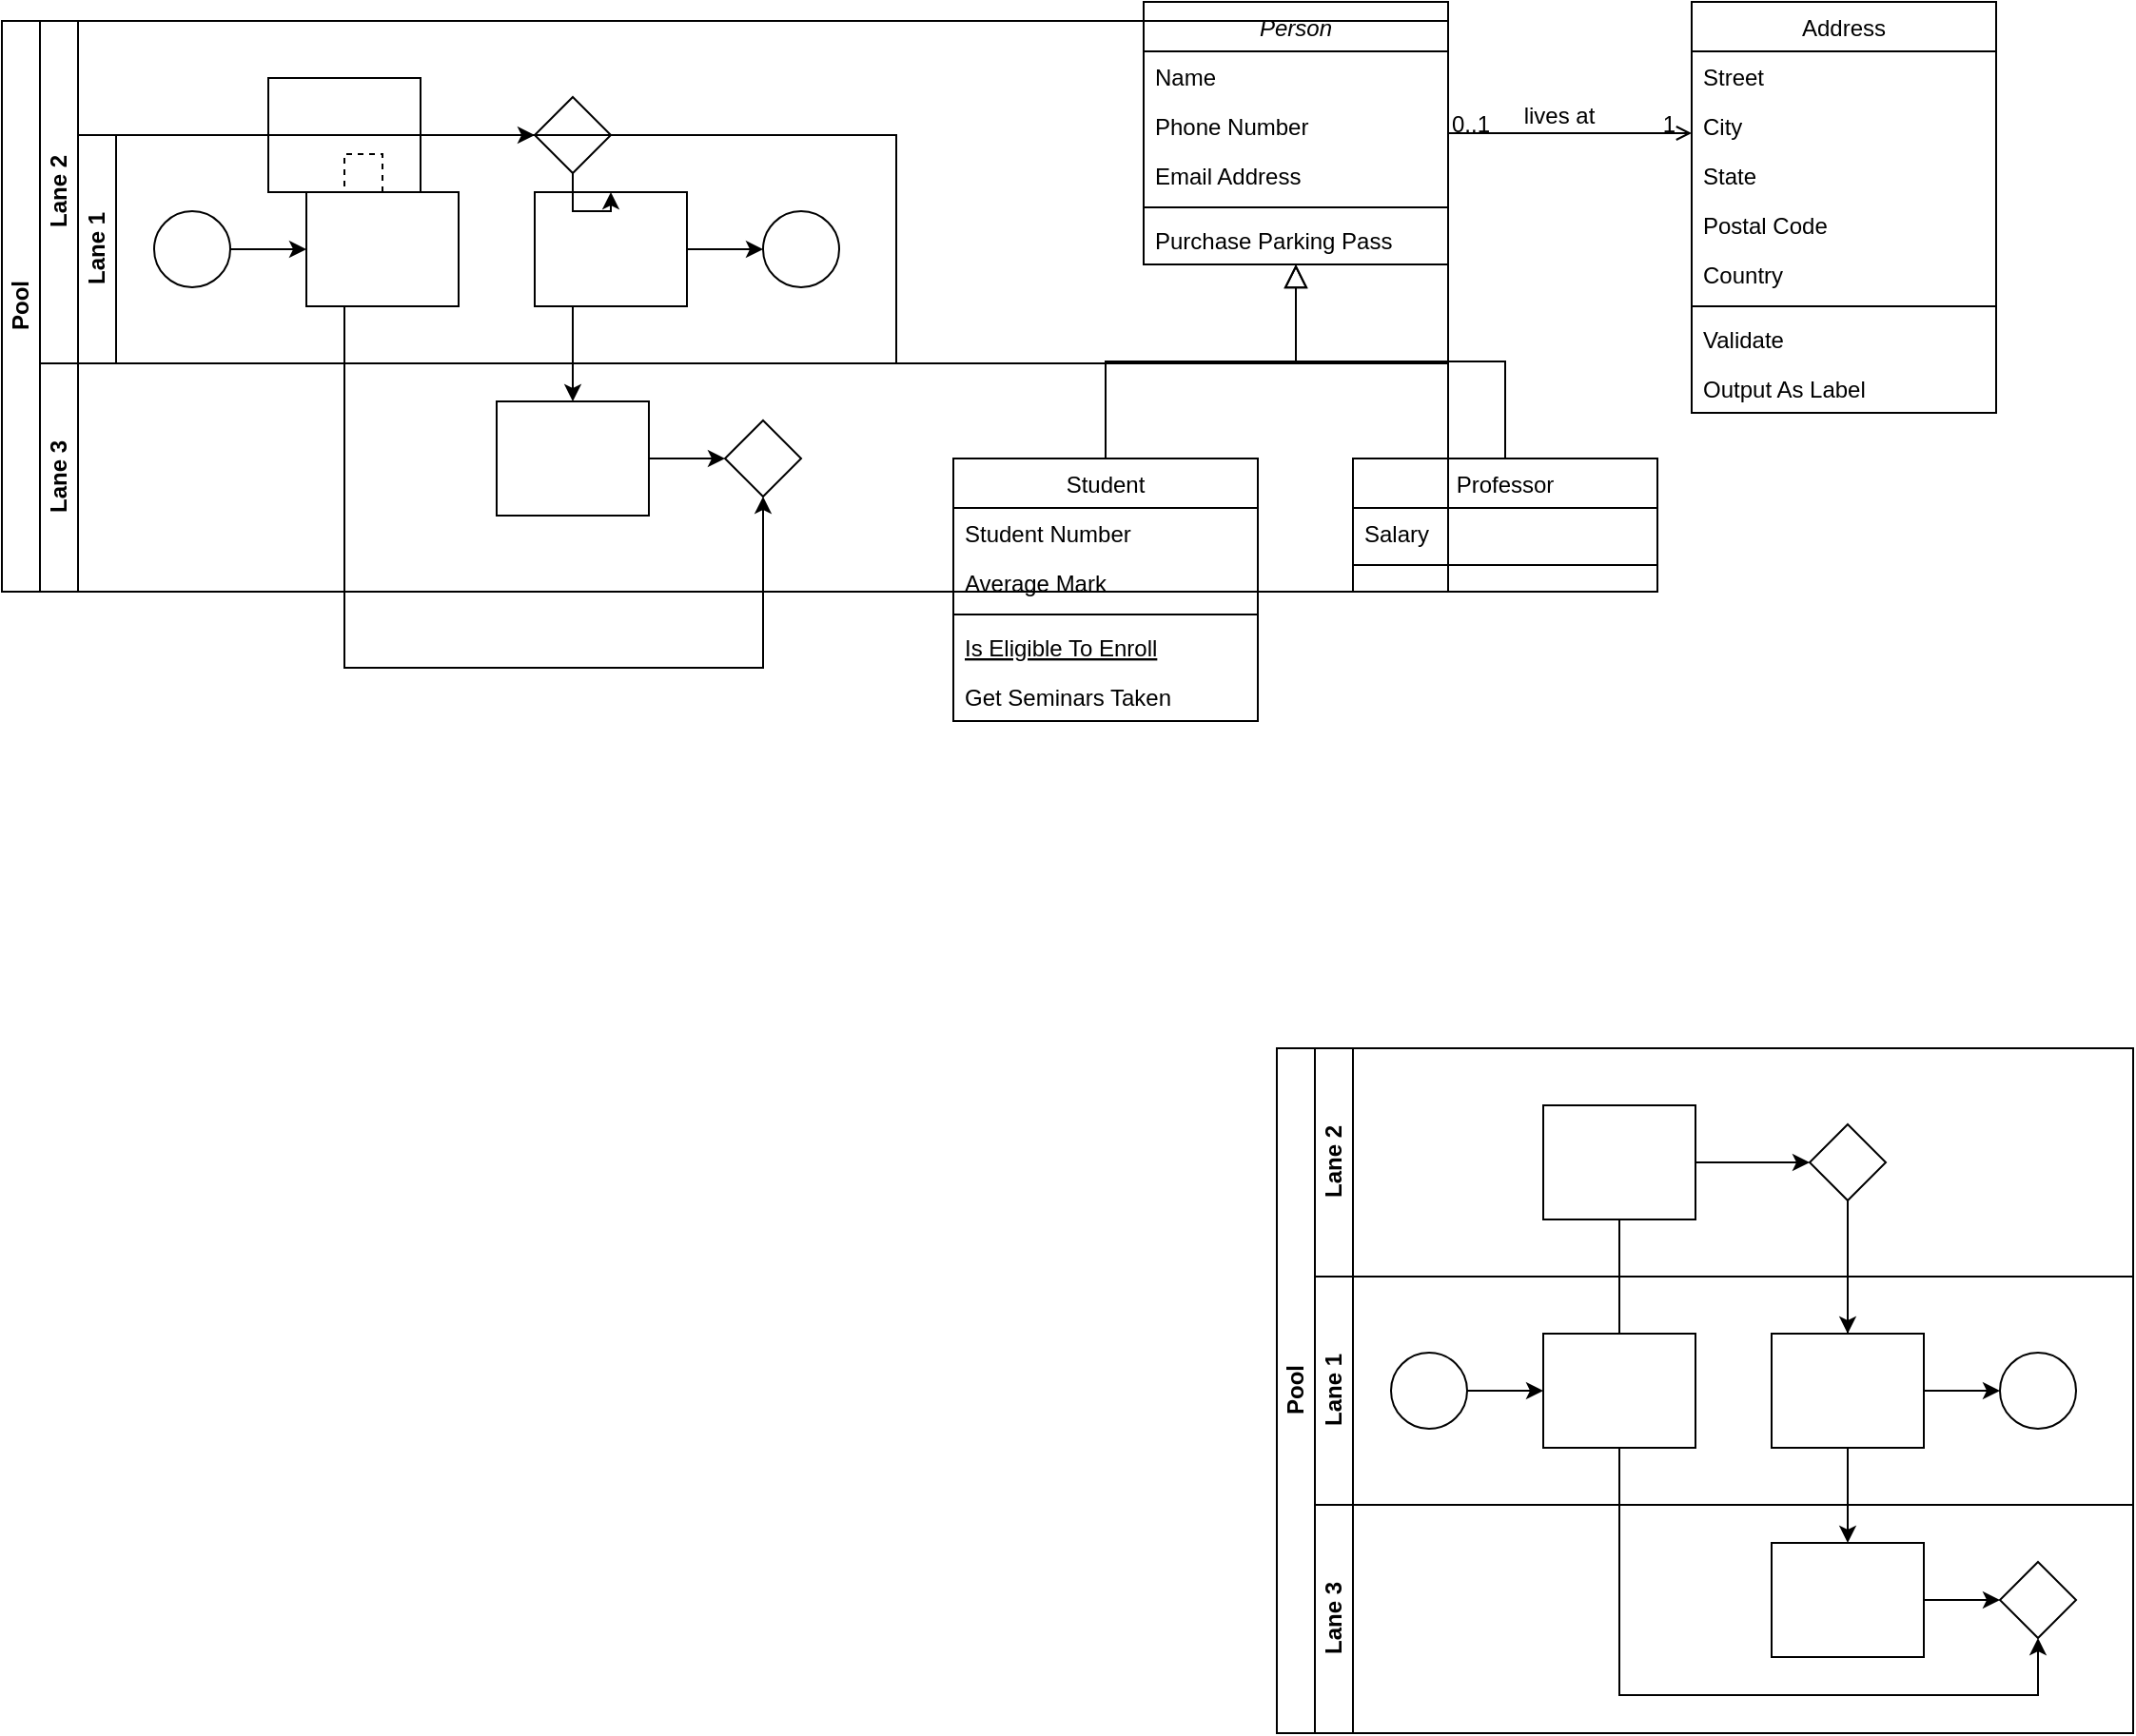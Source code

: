 <mxfile version="20.1.3" type="github">
  <diagram id="prtHgNgQTEPvFCAcTncT" name="Page-1">
    <mxGraphModel dx="3015" dy="2329" grid="1" gridSize="10" guides="1" tooltips="1" connect="1" arrows="1" fold="1" page="1" pageScale="1" pageWidth="827" pageHeight="1169" math="0" shadow="0">
      <root>
        <mxCell id="0" />
        <mxCell id="1" parent="0" />
        <mxCell id="dNxyNK7c78bLwvsdeMH5-19" value="Pool" style="swimlane;html=1;childLayout=stackLayout;resizeParent=1;resizeParentMax=0;horizontal=0;startSize=20;horizontalStack=0;" parent="1" vertex="1">
          <mxGeometry x="120" y="120" width="450" height="360" as="geometry" />
        </mxCell>
        <mxCell id="dNxyNK7c78bLwvsdeMH5-35" style="edgeStyle=orthogonalEdgeStyle;rounded=0;orthogonalLoop=1;jettySize=auto;html=1;endArrow=classic;endFill=1;" parent="dNxyNK7c78bLwvsdeMH5-19" source="dNxyNK7c78bLwvsdeMH5-28" target="dNxyNK7c78bLwvsdeMH5-34" edge="1">
          <mxGeometry relative="1" as="geometry" />
        </mxCell>
        <mxCell id="dNxyNK7c78bLwvsdeMH5-38" style="edgeStyle=orthogonalEdgeStyle;rounded=0;orthogonalLoop=1;jettySize=auto;html=1;endArrow=classic;endFill=1;" parent="dNxyNK7c78bLwvsdeMH5-19" source="dNxyNK7c78bLwvsdeMH5-26" target="dNxyNK7c78bLwvsdeMH5-36" edge="1">
          <mxGeometry relative="1" as="geometry">
            <Array as="points">
              <mxPoint x="180" y="340" />
              <mxPoint x="400" y="340" />
            </Array>
          </mxGeometry>
        </mxCell>
        <mxCell id="dNxyNK7c78bLwvsdeMH5-21" value="Lane 2" style="swimlane;html=1;startSize=20;horizontal=0;" parent="dNxyNK7c78bLwvsdeMH5-19" vertex="1">
          <mxGeometry x="20" width="430" height="120" as="geometry" />
        </mxCell>
        <mxCell id="dNxyNK7c78bLwvsdeMH5-29" value="" style="edgeStyle=orthogonalEdgeStyle;rounded=0;orthogonalLoop=1;jettySize=auto;html=1;endArrow=classic;endFill=1;" parent="dNxyNK7c78bLwvsdeMH5-21" source="dNxyNK7c78bLwvsdeMH5-26" target="dNxyNK7c78bLwvsdeMH5-28" edge="1">
          <mxGeometry relative="1" as="geometry" />
        </mxCell>
        <mxCell id="dNxyNK7c78bLwvsdeMH5-26" value="" style="rounded=0;whiteSpace=wrap;html=1;fontFamily=Helvetica;fontSize=12;fontColor=#000000;align=center;" parent="dNxyNK7c78bLwvsdeMH5-21" vertex="1">
          <mxGeometry x="120" y="30" width="80" height="60" as="geometry" />
        </mxCell>
        <mxCell id="dNxyNK7c78bLwvsdeMH5-28" value="" style="rhombus;whiteSpace=wrap;html=1;fontFamily=Helvetica;fontSize=12;fontColor=#000000;align=center;" parent="dNxyNK7c78bLwvsdeMH5-21" vertex="1">
          <mxGeometry x="260" y="40" width="40" height="40" as="geometry" />
        </mxCell>
        <mxCell id="dNxyNK7c78bLwvsdeMH5-20" value="Lane 1" style="swimlane;html=1;startSize=20;horizontal=0;" parent="dNxyNK7c78bLwvsdeMH5-19" vertex="1">
          <mxGeometry x="20" y="120" width="430" height="120" as="geometry" />
        </mxCell>
        <mxCell id="dNxyNK7c78bLwvsdeMH5-25" value="" style="edgeStyle=orthogonalEdgeStyle;rounded=0;orthogonalLoop=1;jettySize=auto;html=1;" parent="dNxyNK7c78bLwvsdeMH5-20" source="dNxyNK7c78bLwvsdeMH5-23" target="dNxyNK7c78bLwvsdeMH5-24" edge="1">
          <mxGeometry relative="1" as="geometry" />
        </mxCell>
        <mxCell id="dNxyNK7c78bLwvsdeMH5-23" value="" style="ellipse;whiteSpace=wrap;html=1;" parent="dNxyNK7c78bLwvsdeMH5-20" vertex="1">
          <mxGeometry x="40" y="40" width="40" height="40" as="geometry" />
        </mxCell>
        <mxCell id="dNxyNK7c78bLwvsdeMH5-24" value="" style="rounded=0;whiteSpace=wrap;html=1;fontFamily=Helvetica;fontSize=12;fontColor=#000000;align=center;" parent="dNxyNK7c78bLwvsdeMH5-20" vertex="1">
          <mxGeometry x="120" y="30" width="80" height="60" as="geometry" />
        </mxCell>
        <mxCell id="dNxyNK7c78bLwvsdeMH5-33" value="" style="edgeStyle=orthogonalEdgeStyle;rounded=0;orthogonalLoop=1;jettySize=auto;html=1;endArrow=classic;endFill=1;" parent="dNxyNK7c78bLwvsdeMH5-20" source="dNxyNK7c78bLwvsdeMH5-30" target="dNxyNK7c78bLwvsdeMH5-32" edge="1">
          <mxGeometry relative="1" as="geometry" />
        </mxCell>
        <mxCell id="dNxyNK7c78bLwvsdeMH5-30" value="" style="rounded=0;whiteSpace=wrap;html=1;fontFamily=Helvetica;fontSize=12;fontColor=#000000;align=center;" parent="dNxyNK7c78bLwvsdeMH5-20" vertex="1">
          <mxGeometry x="240" y="30" width="80" height="60" as="geometry" />
        </mxCell>
        <mxCell id="dNxyNK7c78bLwvsdeMH5-32" value="" style="ellipse;whiteSpace=wrap;html=1;" parent="dNxyNK7c78bLwvsdeMH5-20" vertex="1">
          <mxGeometry x="360" y="40" width="40" height="40" as="geometry" />
        </mxCell>
        <mxCell id="dNxyNK7c78bLwvsdeMH5-22" value="Lane 3" style="swimlane;html=1;startSize=20;horizontal=0;" parent="dNxyNK7c78bLwvsdeMH5-19" vertex="1">
          <mxGeometry x="20" y="240" width="430" height="120" as="geometry" />
        </mxCell>
        <mxCell id="dNxyNK7c78bLwvsdeMH5-37" value="" style="edgeStyle=orthogonalEdgeStyle;rounded=0;orthogonalLoop=1;jettySize=auto;html=1;endArrow=classic;endFill=1;" parent="dNxyNK7c78bLwvsdeMH5-22" source="dNxyNK7c78bLwvsdeMH5-34" target="dNxyNK7c78bLwvsdeMH5-36" edge="1">
          <mxGeometry relative="1" as="geometry" />
        </mxCell>
        <mxCell id="dNxyNK7c78bLwvsdeMH5-34" value="" style="rounded=0;whiteSpace=wrap;html=1;fontFamily=Helvetica;fontSize=12;fontColor=#000000;align=center;" parent="dNxyNK7c78bLwvsdeMH5-22" vertex="1">
          <mxGeometry x="240" y="20" width="80" height="60" as="geometry" />
        </mxCell>
        <mxCell id="dNxyNK7c78bLwvsdeMH5-36" value="" style="rhombus;whiteSpace=wrap;html=1;fontFamily=Helvetica;fontSize=12;fontColor=#000000;align=center;" parent="dNxyNK7c78bLwvsdeMH5-22" vertex="1">
          <mxGeometry x="360" y="30" width="40" height="40" as="geometry" />
        </mxCell>
        <mxCell id="dNxyNK7c78bLwvsdeMH5-27" value="" style="edgeStyle=orthogonalEdgeStyle;rounded=0;orthogonalLoop=1;jettySize=auto;html=1;dashed=1;endArrow=none;endFill=0;" parent="dNxyNK7c78bLwvsdeMH5-19" source="dNxyNK7c78bLwvsdeMH5-24" target="dNxyNK7c78bLwvsdeMH5-26" edge="1">
          <mxGeometry relative="1" as="geometry" />
        </mxCell>
        <mxCell id="dNxyNK7c78bLwvsdeMH5-31" style="edgeStyle=orthogonalEdgeStyle;rounded=0;orthogonalLoop=1;jettySize=auto;html=1;endArrow=classic;endFill=1;" parent="dNxyNK7c78bLwvsdeMH5-19" source="dNxyNK7c78bLwvsdeMH5-28" target="dNxyNK7c78bLwvsdeMH5-30" edge="1">
          <mxGeometry relative="1" as="geometry" />
        </mxCell>
        <mxCell id="6vx-ZsR_cpLV-tzXFVsF-1" value="" style="group" vertex="1" connectable="0" parent="1">
          <mxGeometry x="-50" y="-430" width="548" height="378" as="geometry" />
        </mxCell>
        <mxCell id="6vx-ZsR_cpLV-tzXFVsF-2" value="Person" style="swimlane;fontStyle=2;align=center;verticalAlign=top;childLayout=stackLayout;horizontal=1;startSize=26;horizontalStack=0;resizeParent=1;resizeLast=0;collapsible=1;marginBottom=0;rounded=0;shadow=0;strokeWidth=1;" vertex="1" parent="6vx-ZsR_cpLV-tzXFVsF-1">
          <mxGeometry x="100" width="160" height="138" as="geometry">
            <mxRectangle x="230" y="140" width="160" height="26" as="alternateBounds" />
          </mxGeometry>
        </mxCell>
        <mxCell id="6vx-ZsR_cpLV-tzXFVsF-3" value="Name" style="text;align=left;verticalAlign=top;spacingLeft=4;spacingRight=4;overflow=hidden;rotatable=0;points=[[0,0.5],[1,0.5]];portConstraint=eastwest;" vertex="1" parent="6vx-ZsR_cpLV-tzXFVsF-2">
          <mxGeometry y="26" width="160" height="26" as="geometry" />
        </mxCell>
        <mxCell id="6vx-ZsR_cpLV-tzXFVsF-4" value="Phone Number" style="text;align=left;verticalAlign=top;spacingLeft=4;spacingRight=4;overflow=hidden;rotatable=0;points=[[0,0.5],[1,0.5]];portConstraint=eastwest;rounded=0;shadow=0;html=0;" vertex="1" parent="6vx-ZsR_cpLV-tzXFVsF-2">
          <mxGeometry y="52" width="160" height="26" as="geometry" />
        </mxCell>
        <mxCell id="6vx-ZsR_cpLV-tzXFVsF-5" value="Email Address" style="text;align=left;verticalAlign=top;spacingLeft=4;spacingRight=4;overflow=hidden;rotatable=0;points=[[0,0.5],[1,0.5]];portConstraint=eastwest;rounded=0;shadow=0;html=0;" vertex="1" parent="6vx-ZsR_cpLV-tzXFVsF-2">
          <mxGeometry y="78" width="160" height="26" as="geometry" />
        </mxCell>
        <mxCell id="6vx-ZsR_cpLV-tzXFVsF-6" value="" style="line;html=1;strokeWidth=1;align=left;verticalAlign=middle;spacingTop=-1;spacingLeft=3;spacingRight=3;rotatable=0;labelPosition=right;points=[];portConstraint=eastwest;" vertex="1" parent="6vx-ZsR_cpLV-tzXFVsF-2">
          <mxGeometry y="104" width="160" height="8" as="geometry" />
        </mxCell>
        <mxCell id="6vx-ZsR_cpLV-tzXFVsF-7" value="Purchase Parking Pass" style="text;align=left;verticalAlign=top;spacingLeft=4;spacingRight=4;overflow=hidden;rotatable=0;points=[[0,0.5],[1,0.5]];portConstraint=eastwest;" vertex="1" parent="6vx-ZsR_cpLV-tzXFVsF-2">
          <mxGeometry y="112" width="160" height="26" as="geometry" />
        </mxCell>
        <mxCell id="6vx-ZsR_cpLV-tzXFVsF-8" value="Student" style="swimlane;fontStyle=0;align=center;verticalAlign=top;childLayout=stackLayout;horizontal=1;startSize=26;horizontalStack=0;resizeParent=1;resizeLast=0;collapsible=1;marginBottom=0;rounded=0;shadow=0;strokeWidth=1;" vertex="1" parent="6vx-ZsR_cpLV-tzXFVsF-1">
          <mxGeometry y="240" width="160" height="138" as="geometry">
            <mxRectangle x="130" y="380" width="160" height="26" as="alternateBounds" />
          </mxGeometry>
        </mxCell>
        <mxCell id="6vx-ZsR_cpLV-tzXFVsF-9" value="Student Number" style="text;align=left;verticalAlign=top;spacingLeft=4;spacingRight=4;overflow=hidden;rotatable=0;points=[[0,0.5],[1,0.5]];portConstraint=eastwest;" vertex="1" parent="6vx-ZsR_cpLV-tzXFVsF-8">
          <mxGeometry y="26" width="160" height="26" as="geometry" />
        </mxCell>
        <mxCell id="6vx-ZsR_cpLV-tzXFVsF-10" value="Average Mark" style="text;align=left;verticalAlign=top;spacingLeft=4;spacingRight=4;overflow=hidden;rotatable=0;points=[[0,0.5],[1,0.5]];portConstraint=eastwest;rounded=0;shadow=0;html=0;" vertex="1" parent="6vx-ZsR_cpLV-tzXFVsF-8">
          <mxGeometry y="52" width="160" height="26" as="geometry" />
        </mxCell>
        <mxCell id="6vx-ZsR_cpLV-tzXFVsF-11" value="" style="line;html=1;strokeWidth=1;align=left;verticalAlign=middle;spacingTop=-1;spacingLeft=3;spacingRight=3;rotatable=0;labelPosition=right;points=[];portConstraint=eastwest;" vertex="1" parent="6vx-ZsR_cpLV-tzXFVsF-8">
          <mxGeometry y="78" width="160" height="8" as="geometry" />
        </mxCell>
        <mxCell id="6vx-ZsR_cpLV-tzXFVsF-12" value="Is Eligible To Enroll" style="text;align=left;verticalAlign=top;spacingLeft=4;spacingRight=4;overflow=hidden;rotatable=0;points=[[0,0.5],[1,0.5]];portConstraint=eastwest;fontStyle=4" vertex="1" parent="6vx-ZsR_cpLV-tzXFVsF-8">
          <mxGeometry y="86" width="160" height="26" as="geometry" />
        </mxCell>
        <mxCell id="6vx-ZsR_cpLV-tzXFVsF-13" value="Get Seminars Taken" style="text;align=left;verticalAlign=top;spacingLeft=4;spacingRight=4;overflow=hidden;rotatable=0;points=[[0,0.5],[1,0.5]];portConstraint=eastwest;" vertex="1" parent="6vx-ZsR_cpLV-tzXFVsF-8">
          <mxGeometry y="112" width="160" height="26" as="geometry" />
        </mxCell>
        <mxCell id="6vx-ZsR_cpLV-tzXFVsF-14" value="" style="endArrow=block;endSize=10;endFill=0;shadow=0;strokeWidth=1;rounded=0;edgeStyle=elbowEdgeStyle;elbow=vertical;" edge="1" parent="6vx-ZsR_cpLV-tzXFVsF-1" source="6vx-ZsR_cpLV-tzXFVsF-8" target="6vx-ZsR_cpLV-tzXFVsF-2">
          <mxGeometry width="160" relative="1" as="geometry">
            <mxPoint x="80" y="83" as="sourcePoint" />
            <mxPoint x="80" y="83" as="targetPoint" />
          </mxGeometry>
        </mxCell>
        <mxCell id="6vx-ZsR_cpLV-tzXFVsF-15" value="Professor" style="swimlane;fontStyle=0;align=center;verticalAlign=top;childLayout=stackLayout;horizontal=1;startSize=26;horizontalStack=0;resizeParent=1;resizeLast=0;collapsible=1;marginBottom=0;rounded=0;shadow=0;strokeWidth=1;" vertex="1" parent="6vx-ZsR_cpLV-tzXFVsF-1">
          <mxGeometry x="210" y="240" width="160" height="70" as="geometry">
            <mxRectangle x="340" y="380" width="170" height="26" as="alternateBounds" />
          </mxGeometry>
        </mxCell>
        <mxCell id="6vx-ZsR_cpLV-tzXFVsF-16" value="Salary" style="text;align=left;verticalAlign=top;spacingLeft=4;spacingRight=4;overflow=hidden;rotatable=0;points=[[0,0.5],[1,0.5]];portConstraint=eastwest;" vertex="1" parent="6vx-ZsR_cpLV-tzXFVsF-15">
          <mxGeometry y="26" width="160" height="26" as="geometry" />
        </mxCell>
        <mxCell id="6vx-ZsR_cpLV-tzXFVsF-17" value="" style="line;html=1;strokeWidth=1;align=left;verticalAlign=middle;spacingTop=-1;spacingLeft=3;spacingRight=3;rotatable=0;labelPosition=right;points=[];portConstraint=eastwest;" vertex="1" parent="6vx-ZsR_cpLV-tzXFVsF-15">
          <mxGeometry y="52" width="160" height="8" as="geometry" />
        </mxCell>
        <mxCell id="6vx-ZsR_cpLV-tzXFVsF-18" value="" style="endArrow=block;endSize=10;endFill=0;shadow=0;strokeWidth=1;rounded=0;edgeStyle=elbowEdgeStyle;elbow=vertical;" edge="1" parent="6vx-ZsR_cpLV-tzXFVsF-1" source="6vx-ZsR_cpLV-tzXFVsF-15" target="6vx-ZsR_cpLV-tzXFVsF-2">
          <mxGeometry width="160" relative="1" as="geometry">
            <mxPoint x="90" y="253" as="sourcePoint" />
            <mxPoint x="190" y="151" as="targetPoint" />
          </mxGeometry>
        </mxCell>
        <mxCell id="6vx-ZsR_cpLV-tzXFVsF-19" value="Address" style="swimlane;fontStyle=0;align=center;verticalAlign=top;childLayout=stackLayout;horizontal=1;startSize=26;horizontalStack=0;resizeParent=1;resizeLast=0;collapsible=1;marginBottom=0;rounded=0;shadow=0;strokeWidth=1;" vertex="1" parent="6vx-ZsR_cpLV-tzXFVsF-1">
          <mxGeometry x="388" width="160" height="216" as="geometry">
            <mxRectangle x="550" y="140" width="160" height="26" as="alternateBounds" />
          </mxGeometry>
        </mxCell>
        <mxCell id="6vx-ZsR_cpLV-tzXFVsF-20" value="Street" style="text;align=left;verticalAlign=top;spacingLeft=4;spacingRight=4;overflow=hidden;rotatable=0;points=[[0,0.5],[1,0.5]];portConstraint=eastwest;" vertex="1" parent="6vx-ZsR_cpLV-tzXFVsF-19">
          <mxGeometry y="26" width="160" height="26" as="geometry" />
        </mxCell>
        <mxCell id="6vx-ZsR_cpLV-tzXFVsF-21" value="City" style="text;align=left;verticalAlign=top;spacingLeft=4;spacingRight=4;overflow=hidden;rotatable=0;points=[[0,0.5],[1,0.5]];portConstraint=eastwest;rounded=0;shadow=0;html=0;" vertex="1" parent="6vx-ZsR_cpLV-tzXFVsF-19">
          <mxGeometry y="52" width="160" height="26" as="geometry" />
        </mxCell>
        <mxCell id="6vx-ZsR_cpLV-tzXFVsF-22" value="State" style="text;align=left;verticalAlign=top;spacingLeft=4;spacingRight=4;overflow=hidden;rotatable=0;points=[[0,0.5],[1,0.5]];portConstraint=eastwest;rounded=0;shadow=0;html=0;" vertex="1" parent="6vx-ZsR_cpLV-tzXFVsF-19">
          <mxGeometry y="78" width="160" height="26" as="geometry" />
        </mxCell>
        <mxCell id="6vx-ZsR_cpLV-tzXFVsF-23" value="Postal Code" style="text;align=left;verticalAlign=top;spacingLeft=4;spacingRight=4;overflow=hidden;rotatable=0;points=[[0,0.5],[1,0.5]];portConstraint=eastwest;rounded=0;shadow=0;html=0;" vertex="1" parent="6vx-ZsR_cpLV-tzXFVsF-19">
          <mxGeometry y="104" width="160" height="26" as="geometry" />
        </mxCell>
        <mxCell id="6vx-ZsR_cpLV-tzXFVsF-24" value="Country" style="text;align=left;verticalAlign=top;spacingLeft=4;spacingRight=4;overflow=hidden;rotatable=0;points=[[0,0.5],[1,0.5]];portConstraint=eastwest;rounded=0;shadow=0;html=0;" vertex="1" parent="6vx-ZsR_cpLV-tzXFVsF-19">
          <mxGeometry y="130" width="160" height="26" as="geometry" />
        </mxCell>
        <mxCell id="6vx-ZsR_cpLV-tzXFVsF-25" value="" style="line;html=1;strokeWidth=1;align=left;verticalAlign=middle;spacingTop=-1;spacingLeft=3;spacingRight=3;rotatable=0;labelPosition=right;points=[];portConstraint=eastwest;" vertex="1" parent="6vx-ZsR_cpLV-tzXFVsF-19">
          <mxGeometry y="156" width="160" height="8" as="geometry" />
        </mxCell>
        <mxCell id="6vx-ZsR_cpLV-tzXFVsF-26" value="Validate" style="text;align=left;verticalAlign=top;spacingLeft=4;spacingRight=4;overflow=hidden;rotatable=0;points=[[0,0.5],[1,0.5]];portConstraint=eastwest;" vertex="1" parent="6vx-ZsR_cpLV-tzXFVsF-19">
          <mxGeometry y="164" width="160" height="26" as="geometry" />
        </mxCell>
        <mxCell id="6vx-ZsR_cpLV-tzXFVsF-27" value="Output As Label" style="text;align=left;verticalAlign=top;spacingLeft=4;spacingRight=4;overflow=hidden;rotatable=0;points=[[0,0.5],[1,0.5]];portConstraint=eastwest;" vertex="1" parent="6vx-ZsR_cpLV-tzXFVsF-19">
          <mxGeometry y="190" width="160" height="26" as="geometry" />
        </mxCell>
        <mxCell id="6vx-ZsR_cpLV-tzXFVsF-28" value="" style="endArrow=open;shadow=0;strokeWidth=1;rounded=0;endFill=1;edgeStyle=elbowEdgeStyle;elbow=vertical;" edge="1" parent="6vx-ZsR_cpLV-tzXFVsF-1" source="6vx-ZsR_cpLV-tzXFVsF-2" target="6vx-ZsR_cpLV-tzXFVsF-19">
          <mxGeometry x="0.5" y="41" relative="1" as="geometry">
            <mxPoint x="260" y="72" as="sourcePoint" />
            <mxPoint x="420" y="72" as="targetPoint" />
            <mxPoint x="-40" y="32" as="offset" />
          </mxGeometry>
        </mxCell>
        <mxCell id="6vx-ZsR_cpLV-tzXFVsF-29" value="0..1" style="resizable=0;align=left;verticalAlign=bottom;labelBackgroundColor=none;fontSize=12;" connectable="0" vertex="1" parent="6vx-ZsR_cpLV-tzXFVsF-28">
          <mxGeometry x="-1" relative="1" as="geometry">
            <mxPoint y="4" as="offset" />
          </mxGeometry>
        </mxCell>
        <mxCell id="6vx-ZsR_cpLV-tzXFVsF-30" value="1" style="resizable=0;align=right;verticalAlign=bottom;labelBackgroundColor=none;fontSize=12;" connectable="0" vertex="1" parent="6vx-ZsR_cpLV-tzXFVsF-28">
          <mxGeometry x="1" relative="1" as="geometry">
            <mxPoint x="-7" y="4" as="offset" />
          </mxGeometry>
        </mxCell>
        <mxCell id="6vx-ZsR_cpLV-tzXFVsF-31" value="lives at" style="text;html=1;resizable=0;points=[];;align=center;verticalAlign=middle;labelBackgroundColor=none;rounded=0;shadow=0;strokeWidth=1;fontSize=12;" vertex="1" connectable="0" parent="6vx-ZsR_cpLV-tzXFVsF-28">
          <mxGeometry x="0.5" y="49" relative="1" as="geometry">
            <mxPoint x="-38" y="40" as="offset" />
          </mxGeometry>
        </mxCell>
        <mxCell id="6vx-ZsR_cpLV-tzXFVsF-32" value="Pool" style="swimlane;html=1;childLayout=stackLayout;resizeParent=1;resizeParentMax=0;horizontal=0;startSize=20;horizontalStack=0;" vertex="1" parent="1">
          <mxGeometry x="-550" y="-420" width="760" height="300" as="geometry" />
        </mxCell>
        <mxCell id="6vx-ZsR_cpLV-tzXFVsF-35" style="edgeStyle=orthogonalEdgeStyle;rounded=0;orthogonalLoop=1;jettySize=auto;html=1;endArrow=classic;endFill=1;" edge="1" parent="6vx-ZsR_cpLV-tzXFVsF-32" source="6vx-ZsR_cpLV-tzXFVsF-47" target="6vx-ZsR_cpLV-tzXFVsF-50">
          <mxGeometry relative="1" as="geometry" />
        </mxCell>
        <mxCell id="6vx-ZsR_cpLV-tzXFVsF-36" style="edgeStyle=orthogonalEdgeStyle;rounded=0;orthogonalLoop=1;jettySize=auto;html=1;endArrow=classic;endFill=1;" edge="1" parent="6vx-ZsR_cpLV-tzXFVsF-32" source="6vx-ZsR_cpLV-tzXFVsF-46" target="6vx-ZsR_cpLV-tzXFVsF-51">
          <mxGeometry relative="1" as="geometry">
            <Array as="points">
              <mxPoint x="180" y="340" />
              <mxPoint x="400" y="340" />
            </Array>
          </mxGeometry>
        </mxCell>
        <mxCell id="6vx-ZsR_cpLV-tzXFVsF-44" value="Lane 2" style="swimlane;html=1;startSize=20;horizontal=0;" vertex="1" parent="6vx-ZsR_cpLV-tzXFVsF-32">
          <mxGeometry x="20" width="740" height="180" as="geometry" />
        </mxCell>
        <mxCell id="6vx-ZsR_cpLV-tzXFVsF-45" value="" style="edgeStyle=orthogonalEdgeStyle;rounded=0;orthogonalLoop=1;jettySize=auto;html=1;endArrow=classic;endFill=1;" edge="1" parent="6vx-ZsR_cpLV-tzXFVsF-44" source="6vx-ZsR_cpLV-tzXFVsF-46" target="6vx-ZsR_cpLV-tzXFVsF-47">
          <mxGeometry relative="1" as="geometry" />
        </mxCell>
        <mxCell id="6vx-ZsR_cpLV-tzXFVsF-46" value="" style="rounded=0;whiteSpace=wrap;html=1;fontFamily=Helvetica;fontSize=12;fontColor=#000000;align=center;" vertex="1" parent="6vx-ZsR_cpLV-tzXFVsF-44">
          <mxGeometry x="120" y="30" width="80" height="60" as="geometry" />
        </mxCell>
        <mxCell id="6vx-ZsR_cpLV-tzXFVsF-47" value="" style="rhombus;whiteSpace=wrap;html=1;fontFamily=Helvetica;fontSize=12;fontColor=#000000;align=center;" vertex="1" parent="6vx-ZsR_cpLV-tzXFVsF-44">
          <mxGeometry x="260" y="40" width="40" height="40" as="geometry" />
        </mxCell>
        <mxCell id="6vx-ZsR_cpLV-tzXFVsF-37" value="Lane 1" style="swimlane;html=1;startSize=20;horizontal=0;" vertex="1" parent="6vx-ZsR_cpLV-tzXFVsF-44">
          <mxGeometry x="20" y="60" width="430" height="120" as="geometry" />
        </mxCell>
        <mxCell id="6vx-ZsR_cpLV-tzXFVsF-38" value="" style="edgeStyle=orthogonalEdgeStyle;rounded=0;orthogonalLoop=1;jettySize=auto;html=1;" edge="1" parent="6vx-ZsR_cpLV-tzXFVsF-37" source="6vx-ZsR_cpLV-tzXFVsF-39" target="6vx-ZsR_cpLV-tzXFVsF-40">
          <mxGeometry relative="1" as="geometry" />
        </mxCell>
        <mxCell id="6vx-ZsR_cpLV-tzXFVsF-39" value="" style="ellipse;whiteSpace=wrap;html=1;" vertex="1" parent="6vx-ZsR_cpLV-tzXFVsF-37">
          <mxGeometry x="40" y="40" width="40" height="40" as="geometry" />
        </mxCell>
        <mxCell id="6vx-ZsR_cpLV-tzXFVsF-40" value="" style="rounded=0;whiteSpace=wrap;html=1;fontFamily=Helvetica;fontSize=12;fontColor=#000000;align=center;" vertex="1" parent="6vx-ZsR_cpLV-tzXFVsF-37">
          <mxGeometry x="120" y="30" width="80" height="60" as="geometry" />
        </mxCell>
        <mxCell id="6vx-ZsR_cpLV-tzXFVsF-41" value="" style="edgeStyle=orthogonalEdgeStyle;rounded=0;orthogonalLoop=1;jettySize=auto;html=1;endArrow=classic;endFill=1;" edge="1" parent="6vx-ZsR_cpLV-tzXFVsF-37" source="6vx-ZsR_cpLV-tzXFVsF-42" target="6vx-ZsR_cpLV-tzXFVsF-43">
          <mxGeometry relative="1" as="geometry" />
        </mxCell>
        <mxCell id="6vx-ZsR_cpLV-tzXFVsF-42" value="" style="rounded=0;whiteSpace=wrap;html=1;fontFamily=Helvetica;fontSize=12;fontColor=#000000;align=center;" vertex="1" parent="6vx-ZsR_cpLV-tzXFVsF-37">
          <mxGeometry x="240" y="30" width="80" height="60" as="geometry" />
        </mxCell>
        <mxCell id="6vx-ZsR_cpLV-tzXFVsF-43" value="" style="ellipse;whiteSpace=wrap;html=1;" vertex="1" parent="6vx-ZsR_cpLV-tzXFVsF-37">
          <mxGeometry x="360" y="40" width="40" height="40" as="geometry" />
        </mxCell>
        <mxCell id="6vx-ZsR_cpLV-tzXFVsF-33" value="" style="edgeStyle=orthogonalEdgeStyle;rounded=0;orthogonalLoop=1;jettySize=auto;html=1;dashed=1;endArrow=none;endFill=0;" edge="1" parent="6vx-ZsR_cpLV-tzXFVsF-44" source="6vx-ZsR_cpLV-tzXFVsF-40" target="6vx-ZsR_cpLV-tzXFVsF-46">
          <mxGeometry relative="1" as="geometry" />
        </mxCell>
        <mxCell id="6vx-ZsR_cpLV-tzXFVsF-34" style="edgeStyle=orthogonalEdgeStyle;rounded=0;orthogonalLoop=1;jettySize=auto;html=1;endArrow=classic;endFill=1;" edge="1" parent="6vx-ZsR_cpLV-tzXFVsF-44" source="6vx-ZsR_cpLV-tzXFVsF-47" target="6vx-ZsR_cpLV-tzXFVsF-42">
          <mxGeometry relative="1" as="geometry" />
        </mxCell>
        <mxCell id="6vx-ZsR_cpLV-tzXFVsF-48" value="Lane 3" style="swimlane;html=1;startSize=20;horizontal=0;" vertex="1" parent="6vx-ZsR_cpLV-tzXFVsF-32">
          <mxGeometry x="20" y="180" width="740" height="120" as="geometry" />
        </mxCell>
        <mxCell id="6vx-ZsR_cpLV-tzXFVsF-49" value="" style="edgeStyle=orthogonalEdgeStyle;rounded=0;orthogonalLoop=1;jettySize=auto;html=1;endArrow=classic;endFill=1;" edge="1" parent="6vx-ZsR_cpLV-tzXFVsF-48" source="6vx-ZsR_cpLV-tzXFVsF-50" target="6vx-ZsR_cpLV-tzXFVsF-51">
          <mxGeometry relative="1" as="geometry" />
        </mxCell>
        <mxCell id="6vx-ZsR_cpLV-tzXFVsF-50" value="" style="rounded=0;whiteSpace=wrap;html=1;fontFamily=Helvetica;fontSize=12;fontColor=#000000;align=center;" vertex="1" parent="6vx-ZsR_cpLV-tzXFVsF-48">
          <mxGeometry x="240" y="20" width="80" height="60" as="geometry" />
        </mxCell>
        <mxCell id="6vx-ZsR_cpLV-tzXFVsF-51" value="" style="rhombus;whiteSpace=wrap;html=1;fontFamily=Helvetica;fontSize=12;fontColor=#000000;align=center;" vertex="1" parent="6vx-ZsR_cpLV-tzXFVsF-48">
          <mxGeometry x="360" y="30" width="40" height="40" as="geometry" />
        </mxCell>
      </root>
    </mxGraphModel>
  </diagram>
</mxfile>

